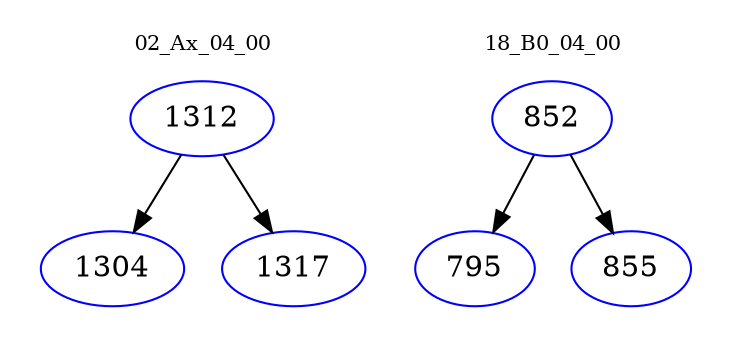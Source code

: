 digraph{
subgraph cluster_0 {
color = white
label = "02_Ax_04_00";
fontsize=10;
T0_1312 [label="1312", color="blue"]
T0_1312 -> T0_1304 [color="black"]
T0_1304 [label="1304", color="blue"]
T0_1312 -> T0_1317 [color="black"]
T0_1317 [label="1317", color="blue"]
}
subgraph cluster_1 {
color = white
label = "18_B0_04_00";
fontsize=10;
T1_852 [label="852", color="blue"]
T1_852 -> T1_795 [color="black"]
T1_795 [label="795", color="blue"]
T1_852 -> T1_855 [color="black"]
T1_855 [label="855", color="blue"]
}
}
